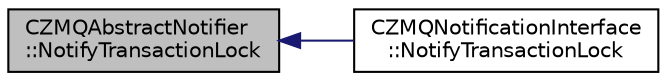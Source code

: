 digraph "CZMQAbstractNotifier::NotifyTransactionLock"
{
  edge [fontname="Helvetica",fontsize="10",labelfontname="Helvetica",labelfontsize="10"];
  node [fontname="Helvetica",fontsize="10",shape=record];
  rankdir="LR";
  Node19 [label="CZMQAbstractNotifier\l::NotifyTransactionLock",height=0.2,width=0.4,color="black", fillcolor="grey75", style="filled", fontcolor="black"];
  Node19 -> Node20 [dir="back",color="midnightblue",fontsize="10",style="solid",fontname="Helvetica"];
  Node20 [label="CZMQNotificationInterface\l::NotifyTransactionLock",height=0.2,width=0.4,color="black", fillcolor="white", style="filled",URL="$class_c_z_m_q_notification_interface.html#a82c8518d4631965696b31439fca225b6"];
}
